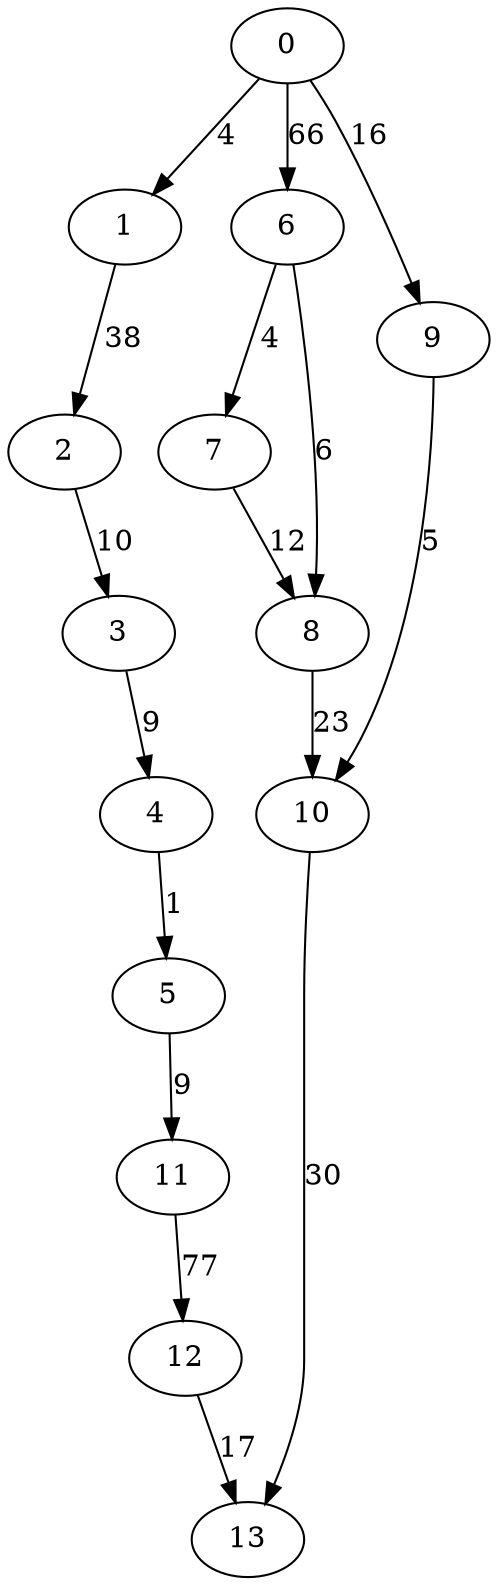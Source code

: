 digraph data9 {
0 -> 1 [ label = 4 ];
0 -> 6 [ label = 66 ];
0 -> 9 [ label = 16 ];
1 -> 2 [ label = 38 ];
2 -> 3 [ label = 10 ];
3 -> 4 [ label = 9 ];
4 -> 5 [ label = 1 ];
5 -> 11 [ label = 9 ];
6 -> 7 [ label = 4 ];
6 -> 8 [ label = 6 ];
7 -> 8 [ label = 12 ];
8 -> 10 [ label = 23 ];
9 -> 10 [ label = 5 ];
10 -> 13 [ label = 30 ];
11 -> 12 [ label = 77 ];
12 -> 13 [ label = 17 ];
 }

